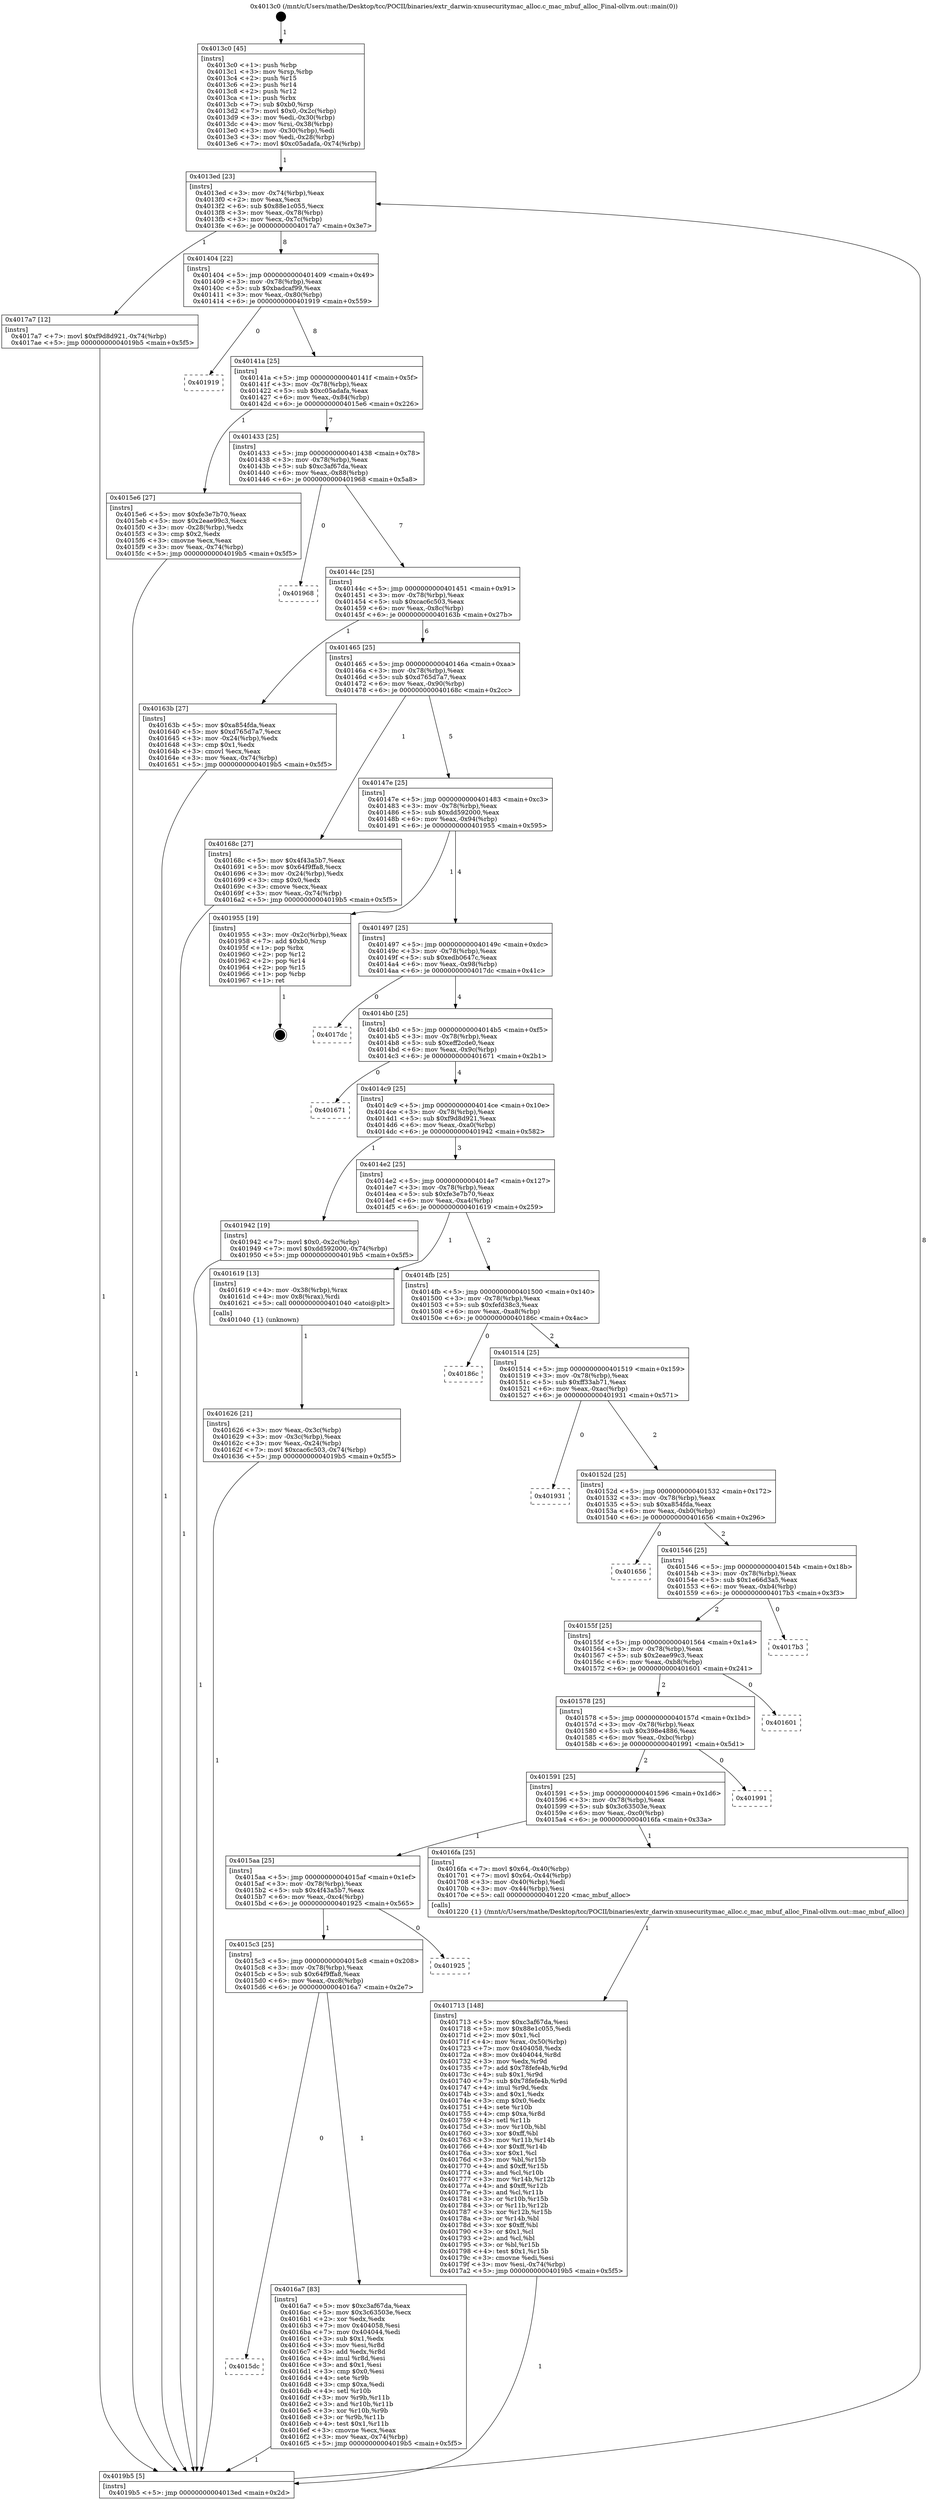 digraph "0x4013c0" {
  label = "0x4013c0 (/mnt/c/Users/mathe/Desktop/tcc/POCII/binaries/extr_darwin-xnusecuritymac_alloc.c_mac_mbuf_alloc_Final-ollvm.out::main(0))"
  labelloc = "t"
  node[shape=record]

  Entry [label="",width=0.3,height=0.3,shape=circle,fillcolor=black,style=filled]
  "0x4013ed" [label="{
     0x4013ed [23]\l
     | [instrs]\l
     &nbsp;&nbsp;0x4013ed \<+3\>: mov -0x74(%rbp),%eax\l
     &nbsp;&nbsp;0x4013f0 \<+2\>: mov %eax,%ecx\l
     &nbsp;&nbsp;0x4013f2 \<+6\>: sub $0x88e1c055,%ecx\l
     &nbsp;&nbsp;0x4013f8 \<+3\>: mov %eax,-0x78(%rbp)\l
     &nbsp;&nbsp;0x4013fb \<+3\>: mov %ecx,-0x7c(%rbp)\l
     &nbsp;&nbsp;0x4013fe \<+6\>: je 00000000004017a7 \<main+0x3e7\>\l
  }"]
  "0x4017a7" [label="{
     0x4017a7 [12]\l
     | [instrs]\l
     &nbsp;&nbsp;0x4017a7 \<+7\>: movl $0xf9d8d921,-0x74(%rbp)\l
     &nbsp;&nbsp;0x4017ae \<+5\>: jmp 00000000004019b5 \<main+0x5f5\>\l
  }"]
  "0x401404" [label="{
     0x401404 [22]\l
     | [instrs]\l
     &nbsp;&nbsp;0x401404 \<+5\>: jmp 0000000000401409 \<main+0x49\>\l
     &nbsp;&nbsp;0x401409 \<+3\>: mov -0x78(%rbp),%eax\l
     &nbsp;&nbsp;0x40140c \<+5\>: sub $0xbadcaf99,%eax\l
     &nbsp;&nbsp;0x401411 \<+3\>: mov %eax,-0x80(%rbp)\l
     &nbsp;&nbsp;0x401414 \<+6\>: je 0000000000401919 \<main+0x559\>\l
  }"]
  Exit [label="",width=0.3,height=0.3,shape=circle,fillcolor=black,style=filled,peripheries=2]
  "0x401919" [label="{
     0x401919\l
  }", style=dashed]
  "0x40141a" [label="{
     0x40141a [25]\l
     | [instrs]\l
     &nbsp;&nbsp;0x40141a \<+5\>: jmp 000000000040141f \<main+0x5f\>\l
     &nbsp;&nbsp;0x40141f \<+3\>: mov -0x78(%rbp),%eax\l
     &nbsp;&nbsp;0x401422 \<+5\>: sub $0xc05adafa,%eax\l
     &nbsp;&nbsp;0x401427 \<+6\>: mov %eax,-0x84(%rbp)\l
     &nbsp;&nbsp;0x40142d \<+6\>: je 00000000004015e6 \<main+0x226\>\l
  }"]
  "0x401713" [label="{
     0x401713 [148]\l
     | [instrs]\l
     &nbsp;&nbsp;0x401713 \<+5\>: mov $0xc3af67da,%esi\l
     &nbsp;&nbsp;0x401718 \<+5\>: mov $0x88e1c055,%edi\l
     &nbsp;&nbsp;0x40171d \<+2\>: mov $0x1,%cl\l
     &nbsp;&nbsp;0x40171f \<+4\>: mov %rax,-0x50(%rbp)\l
     &nbsp;&nbsp;0x401723 \<+7\>: mov 0x404058,%edx\l
     &nbsp;&nbsp;0x40172a \<+8\>: mov 0x404044,%r8d\l
     &nbsp;&nbsp;0x401732 \<+3\>: mov %edx,%r9d\l
     &nbsp;&nbsp;0x401735 \<+7\>: add $0x78fefe4b,%r9d\l
     &nbsp;&nbsp;0x40173c \<+4\>: sub $0x1,%r9d\l
     &nbsp;&nbsp;0x401740 \<+7\>: sub $0x78fefe4b,%r9d\l
     &nbsp;&nbsp;0x401747 \<+4\>: imul %r9d,%edx\l
     &nbsp;&nbsp;0x40174b \<+3\>: and $0x1,%edx\l
     &nbsp;&nbsp;0x40174e \<+3\>: cmp $0x0,%edx\l
     &nbsp;&nbsp;0x401751 \<+4\>: sete %r10b\l
     &nbsp;&nbsp;0x401755 \<+4\>: cmp $0xa,%r8d\l
     &nbsp;&nbsp;0x401759 \<+4\>: setl %r11b\l
     &nbsp;&nbsp;0x40175d \<+3\>: mov %r10b,%bl\l
     &nbsp;&nbsp;0x401760 \<+3\>: xor $0xff,%bl\l
     &nbsp;&nbsp;0x401763 \<+3\>: mov %r11b,%r14b\l
     &nbsp;&nbsp;0x401766 \<+4\>: xor $0xff,%r14b\l
     &nbsp;&nbsp;0x40176a \<+3\>: xor $0x1,%cl\l
     &nbsp;&nbsp;0x40176d \<+3\>: mov %bl,%r15b\l
     &nbsp;&nbsp;0x401770 \<+4\>: and $0xff,%r15b\l
     &nbsp;&nbsp;0x401774 \<+3\>: and %cl,%r10b\l
     &nbsp;&nbsp;0x401777 \<+3\>: mov %r14b,%r12b\l
     &nbsp;&nbsp;0x40177a \<+4\>: and $0xff,%r12b\l
     &nbsp;&nbsp;0x40177e \<+3\>: and %cl,%r11b\l
     &nbsp;&nbsp;0x401781 \<+3\>: or %r10b,%r15b\l
     &nbsp;&nbsp;0x401784 \<+3\>: or %r11b,%r12b\l
     &nbsp;&nbsp;0x401787 \<+3\>: xor %r12b,%r15b\l
     &nbsp;&nbsp;0x40178a \<+3\>: or %r14b,%bl\l
     &nbsp;&nbsp;0x40178d \<+3\>: xor $0xff,%bl\l
     &nbsp;&nbsp;0x401790 \<+3\>: or $0x1,%cl\l
     &nbsp;&nbsp;0x401793 \<+2\>: and %cl,%bl\l
     &nbsp;&nbsp;0x401795 \<+3\>: or %bl,%r15b\l
     &nbsp;&nbsp;0x401798 \<+4\>: test $0x1,%r15b\l
     &nbsp;&nbsp;0x40179c \<+3\>: cmovne %edi,%esi\l
     &nbsp;&nbsp;0x40179f \<+3\>: mov %esi,-0x74(%rbp)\l
     &nbsp;&nbsp;0x4017a2 \<+5\>: jmp 00000000004019b5 \<main+0x5f5\>\l
  }"]
  "0x4015e6" [label="{
     0x4015e6 [27]\l
     | [instrs]\l
     &nbsp;&nbsp;0x4015e6 \<+5\>: mov $0xfe3e7b70,%eax\l
     &nbsp;&nbsp;0x4015eb \<+5\>: mov $0x2eae99c3,%ecx\l
     &nbsp;&nbsp;0x4015f0 \<+3\>: mov -0x28(%rbp),%edx\l
     &nbsp;&nbsp;0x4015f3 \<+3\>: cmp $0x2,%edx\l
     &nbsp;&nbsp;0x4015f6 \<+3\>: cmovne %ecx,%eax\l
     &nbsp;&nbsp;0x4015f9 \<+3\>: mov %eax,-0x74(%rbp)\l
     &nbsp;&nbsp;0x4015fc \<+5\>: jmp 00000000004019b5 \<main+0x5f5\>\l
  }"]
  "0x401433" [label="{
     0x401433 [25]\l
     | [instrs]\l
     &nbsp;&nbsp;0x401433 \<+5\>: jmp 0000000000401438 \<main+0x78\>\l
     &nbsp;&nbsp;0x401438 \<+3\>: mov -0x78(%rbp),%eax\l
     &nbsp;&nbsp;0x40143b \<+5\>: sub $0xc3af67da,%eax\l
     &nbsp;&nbsp;0x401440 \<+6\>: mov %eax,-0x88(%rbp)\l
     &nbsp;&nbsp;0x401446 \<+6\>: je 0000000000401968 \<main+0x5a8\>\l
  }"]
  "0x4019b5" [label="{
     0x4019b5 [5]\l
     | [instrs]\l
     &nbsp;&nbsp;0x4019b5 \<+5\>: jmp 00000000004013ed \<main+0x2d\>\l
  }"]
  "0x4013c0" [label="{
     0x4013c0 [45]\l
     | [instrs]\l
     &nbsp;&nbsp;0x4013c0 \<+1\>: push %rbp\l
     &nbsp;&nbsp;0x4013c1 \<+3\>: mov %rsp,%rbp\l
     &nbsp;&nbsp;0x4013c4 \<+2\>: push %r15\l
     &nbsp;&nbsp;0x4013c6 \<+2\>: push %r14\l
     &nbsp;&nbsp;0x4013c8 \<+2\>: push %r12\l
     &nbsp;&nbsp;0x4013ca \<+1\>: push %rbx\l
     &nbsp;&nbsp;0x4013cb \<+7\>: sub $0xb0,%rsp\l
     &nbsp;&nbsp;0x4013d2 \<+7\>: movl $0x0,-0x2c(%rbp)\l
     &nbsp;&nbsp;0x4013d9 \<+3\>: mov %edi,-0x30(%rbp)\l
     &nbsp;&nbsp;0x4013dc \<+4\>: mov %rsi,-0x38(%rbp)\l
     &nbsp;&nbsp;0x4013e0 \<+3\>: mov -0x30(%rbp),%edi\l
     &nbsp;&nbsp;0x4013e3 \<+3\>: mov %edi,-0x28(%rbp)\l
     &nbsp;&nbsp;0x4013e6 \<+7\>: movl $0xc05adafa,-0x74(%rbp)\l
  }"]
  "0x4015dc" [label="{
     0x4015dc\l
  }", style=dashed]
  "0x401968" [label="{
     0x401968\l
  }", style=dashed]
  "0x40144c" [label="{
     0x40144c [25]\l
     | [instrs]\l
     &nbsp;&nbsp;0x40144c \<+5\>: jmp 0000000000401451 \<main+0x91\>\l
     &nbsp;&nbsp;0x401451 \<+3\>: mov -0x78(%rbp),%eax\l
     &nbsp;&nbsp;0x401454 \<+5\>: sub $0xcac6c503,%eax\l
     &nbsp;&nbsp;0x401459 \<+6\>: mov %eax,-0x8c(%rbp)\l
     &nbsp;&nbsp;0x40145f \<+6\>: je 000000000040163b \<main+0x27b\>\l
  }"]
  "0x4016a7" [label="{
     0x4016a7 [83]\l
     | [instrs]\l
     &nbsp;&nbsp;0x4016a7 \<+5\>: mov $0xc3af67da,%eax\l
     &nbsp;&nbsp;0x4016ac \<+5\>: mov $0x3c63503e,%ecx\l
     &nbsp;&nbsp;0x4016b1 \<+2\>: xor %edx,%edx\l
     &nbsp;&nbsp;0x4016b3 \<+7\>: mov 0x404058,%esi\l
     &nbsp;&nbsp;0x4016ba \<+7\>: mov 0x404044,%edi\l
     &nbsp;&nbsp;0x4016c1 \<+3\>: sub $0x1,%edx\l
     &nbsp;&nbsp;0x4016c4 \<+3\>: mov %esi,%r8d\l
     &nbsp;&nbsp;0x4016c7 \<+3\>: add %edx,%r8d\l
     &nbsp;&nbsp;0x4016ca \<+4\>: imul %r8d,%esi\l
     &nbsp;&nbsp;0x4016ce \<+3\>: and $0x1,%esi\l
     &nbsp;&nbsp;0x4016d1 \<+3\>: cmp $0x0,%esi\l
     &nbsp;&nbsp;0x4016d4 \<+4\>: sete %r9b\l
     &nbsp;&nbsp;0x4016d8 \<+3\>: cmp $0xa,%edi\l
     &nbsp;&nbsp;0x4016db \<+4\>: setl %r10b\l
     &nbsp;&nbsp;0x4016df \<+3\>: mov %r9b,%r11b\l
     &nbsp;&nbsp;0x4016e2 \<+3\>: and %r10b,%r11b\l
     &nbsp;&nbsp;0x4016e5 \<+3\>: xor %r10b,%r9b\l
     &nbsp;&nbsp;0x4016e8 \<+3\>: or %r9b,%r11b\l
     &nbsp;&nbsp;0x4016eb \<+4\>: test $0x1,%r11b\l
     &nbsp;&nbsp;0x4016ef \<+3\>: cmovne %ecx,%eax\l
     &nbsp;&nbsp;0x4016f2 \<+3\>: mov %eax,-0x74(%rbp)\l
     &nbsp;&nbsp;0x4016f5 \<+5\>: jmp 00000000004019b5 \<main+0x5f5\>\l
  }"]
  "0x40163b" [label="{
     0x40163b [27]\l
     | [instrs]\l
     &nbsp;&nbsp;0x40163b \<+5\>: mov $0xa854fda,%eax\l
     &nbsp;&nbsp;0x401640 \<+5\>: mov $0xd765d7a7,%ecx\l
     &nbsp;&nbsp;0x401645 \<+3\>: mov -0x24(%rbp),%edx\l
     &nbsp;&nbsp;0x401648 \<+3\>: cmp $0x1,%edx\l
     &nbsp;&nbsp;0x40164b \<+3\>: cmovl %ecx,%eax\l
     &nbsp;&nbsp;0x40164e \<+3\>: mov %eax,-0x74(%rbp)\l
     &nbsp;&nbsp;0x401651 \<+5\>: jmp 00000000004019b5 \<main+0x5f5\>\l
  }"]
  "0x401465" [label="{
     0x401465 [25]\l
     | [instrs]\l
     &nbsp;&nbsp;0x401465 \<+5\>: jmp 000000000040146a \<main+0xaa\>\l
     &nbsp;&nbsp;0x40146a \<+3\>: mov -0x78(%rbp),%eax\l
     &nbsp;&nbsp;0x40146d \<+5\>: sub $0xd765d7a7,%eax\l
     &nbsp;&nbsp;0x401472 \<+6\>: mov %eax,-0x90(%rbp)\l
     &nbsp;&nbsp;0x401478 \<+6\>: je 000000000040168c \<main+0x2cc\>\l
  }"]
  "0x4015c3" [label="{
     0x4015c3 [25]\l
     | [instrs]\l
     &nbsp;&nbsp;0x4015c3 \<+5\>: jmp 00000000004015c8 \<main+0x208\>\l
     &nbsp;&nbsp;0x4015c8 \<+3\>: mov -0x78(%rbp),%eax\l
     &nbsp;&nbsp;0x4015cb \<+5\>: sub $0x64f9ffa8,%eax\l
     &nbsp;&nbsp;0x4015d0 \<+6\>: mov %eax,-0xc8(%rbp)\l
     &nbsp;&nbsp;0x4015d6 \<+6\>: je 00000000004016a7 \<main+0x2e7\>\l
  }"]
  "0x40168c" [label="{
     0x40168c [27]\l
     | [instrs]\l
     &nbsp;&nbsp;0x40168c \<+5\>: mov $0x4f43a5b7,%eax\l
     &nbsp;&nbsp;0x401691 \<+5\>: mov $0x64f9ffa8,%ecx\l
     &nbsp;&nbsp;0x401696 \<+3\>: mov -0x24(%rbp),%edx\l
     &nbsp;&nbsp;0x401699 \<+3\>: cmp $0x0,%edx\l
     &nbsp;&nbsp;0x40169c \<+3\>: cmove %ecx,%eax\l
     &nbsp;&nbsp;0x40169f \<+3\>: mov %eax,-0x74(%rbp)\l
     &nbsp;&nbsp;0x4016a2 \<+5\>: jmp 00000000004019b5 \<main+0x5f5\>\l
  }"]
  "0x40147e" [label="{
     0x40147e [25]\l
     | [instrs]\l
     &nbsp;&nbsp;0x40147e \<+5\>: jmp 0000000000401483 \<main+0xc3\>\l
     &nbsp;&nbsp;0x401483 \<+3\>: mov -0x78(%rbp),%eax\l
     &nbsp;&nbsp;0x401486 \<+5\>: sub $0xdd592000,%eax\l
     &nbsp;&nbsp;0x40148b \<+6\>: mov %eax,-0x94(%rbp)\l
     &nbsp;&nbsp;0x401491 \<+6\>: je 0000000000401955 \<main+0x595\>\l
  }"]
  "0x401925" [label="{
     0x401925\l
  }", style=dashed]
  "0x401955" [label="{
     0x401955 [19]\l
     | [instrs]\l
     &nbsp;&nbsp;0x401955 \<+3\>: mov -0x2c(%rbp),%eax\l
     &nbsp;&nbsp;0x401958 \<+7\>: add $0xb0,%rsp\l
     &nbsp;&nbsp;0x40195f \<+1\>: pop %rbx\l
     &nbsp;&nbsp;0x401960 \<+2\>: pop %r12\l
     &nbsp;&nbsp;0x401962 \<+2\>: pop %r14\l
     &nbsp;&nbsp;0x401964 \<+2\>: pop %r15\l
     &nbsp;&nbsp;0x401966 \<+1\>: pop %rbp\l
     &nbsp;&nbsp;0x401967 \<+1\>: ret\l
  }"]
  "0x401497" [label="{
     0x401497 [25]\l
     | [instrs]\l
     &nbsp;&nbsp;0x401497 \<+5\>: jmp 000000000040149c \<main+0xdc\>\l
     &nbsp;&nbsp;0x40149c \<+3\>: mov -0x78(%rbp),%eax\l
     &nbsp;&nbsp;0x40149f \<+5\>: sub $0xedb0647c,%eax\l
     &nbsp;&nbsp;0x4014a4 \<+6\>: mov %eax,-0x98(%rbp)\l
     &nbsp;&nbsp;0x4014aa \<+6\>: je 00000000004017dc \<main+0x41c\>\l
  }"]
  "0x4015aa" [label="{
     0x4015aa [25]\l
     | [instrs]\l
     &nbsp;&nbsp;0x4015aa \<+5\>: jmp 00000000004015af \<main+0x1ef\>\l
     &nbsp;&nbsp;0x4015af \<+3\>: mov -0x78(%rbp),%eax\l
     &nbsp;&nbsp;0x4015b2 \<+5\>: sub $0x4f43a5b7,%eax\l
     &nbsp;&nbsp;0x4015b7 \<+6\>: mov %eax,-0xc4(%rbp)\l
     &nbsp;&nbsp;0x4015bd \<+6\>: je 0000000000401925 \<main+0x565\>\l
  }"]
  "0x4017dc" [label="{
     0x4017dc\l
  }", style=dashed]
  "0x4014b0" [label="{
     0x4014b0 [25]\l
     | [instrs]\l
     &nbsp;&nbsp;0x4014b0 \<+5\>: jmp 00000000004014b5 \<main+0xf5\>\l
     &nbsp;&nbsp;0x4014b5 \<+3\>: mov -0x78(%rbp),%eax\l
     &nbsp;&nbsp;0x4014b8 \<+5\>: sub $0xeff2cde0,%eax\l
     &nbsp;&nbsp;0x4014bd \<+6\>: mov %eax,-0x9c(%rbp)\l
     &nbsp;&nbsp;0x4014c3 \<+6\>: je 0000000000401671 \<main+0x2b1\>\l
  }"]
  "0x4016fa" [label="{
     0x4016fa [25]\l
     | [instrs]\l
     &nbsp;&nbsp;0x4016fa \<+7\>: movl $0x64,-0x40(%rbp)\l
     &nbsp;&nbsp;0x401701 \<+7\>: movl $0x64,-0x44(%rbp)\l
     &nbsp;&nbsp;0x401708 \<+3\>: mov -0x40(%rbp),%edi\l
     &nbsp;&nbsp;0x40170b \<+3\>: mov -0x44(%rbp),%esi\l
     &nbsp;&nbsp;0x40170e \<+5\>: call 0000000000401220 \<mac_mbuf_alloc\>\l
     | [calls]\l
     &nbsp;&nbsp;0x401220 \{1\} (/mnt/c/Users/mathe/Desktop/tcc/POCII/binaries/extr_darwin-xnusecuritymac_alloc.c_mac_mbuf_alloc_Final-ollvm.out::mac_mbuf_alloc)\l
  }"]
  "0x401671" [label="{
     0x401671\l
  }", style=dashed]
  "0x4014c9" [label="{
     0x4014c9 [25]\l
     | [instrs]\l
     &nbsp;&nbsp;0x4014c9 \<+5\>: jmp 00000000004014ce \<main+0x10e\>\l
     &nbsp;&nbsp;0x4014ce \<+3\>: mov -0x78(%rbp),%eax\l
     &nbsp;&nbsp;0x4014d1 \<+5\>: sub $0xf9d8d921,%eax\l
     &nbsp;&nbsp;0x4014d6 \<+6\>: mov %eax,-0xa0(%rbp)\l
     &nbsp;&nbsp;0x4014dc \<+6\>: je 0000000000401942 \<main+0x582\>\l
  }"]
  "0x401591" [label="{
     0x401591 [25]\l
     | [instrs]\l
     &nbsp;&nbsp;0x401591 \<+5\>: jmp 0000000000401596 \<main+0x1d6\>\l
     &nbsp;&nbsp;0x401596 \<+3\>: mov -0x78(%rbp),%eax\l
     &nbsp;&nbsp;0x401599 \<+5\>: sub $0x3c63503e,%eax\l
     &nbsp;&nbsp;0x40159e \<+6\>: mov %eax,-0xc0(%rbp)\l
     &nbsp;&nbsp;0x4015a4 \<+6\>: je 00000000004016fa \<main+0x33a\>\l
  }"]
  "0x401942" [label="{
     0x401942 [19]\l
     | [instrs]\l
     &nbsp;&nbsp;0x401942 \<+7\>: movl $0x0,-0x2c(%rbp)\l
     &nbsp;&nbsp;0x401949 \<+7\>: movl $0xdd592000,-0x74(%rbp)\l
     &nbsp;&nbsp;0x401950 \<+5\>: jmp 00000000004019b5 \<main+0x5f5\>\l
  }"]
  "0x4014e2" [label="{
     0x4014e2 [25]\l
     | [instrs]\l
     &nbsp;&nbsp;0x4014e2 \<+5\>: jmp 00000000004014e7 \<main+0x127\>\l
     &nbsp;&nbsp;0x4014e7 \<+3\>: mov -0x78(%rbp),%eax\l
     &nbsp;&nbsp;0x4014ea \<+5\>: sub $0xfe3e7b70,%eax\l
     &nbsp;&nbsp;0x4014ef \<+6\>: mov %eax,-0xa4(%rbp)\l
     &nbsp;&nbsp;0x4014f5 \<+6\>: je 0000000000401619 \<main+0x259\>\l
  }"]
  "0x401991" [label="{
     0x401991\l
  }", style=dashed]
  "0x401619" [label="{
     0x401619 [13]\l
     | [instrs]\l
     &nbsp;&nbsp;0x401619 \<+4\>: mov -0x38(%rbp),%rax\l
     &nbsp;&nbsp;0x40161d \<+4\>: mov 0x8(%rax),%rdi\l
     &nbsp;&nbsp;0x401621 \<+5\>: call 0000000000401040 \<atoi@plt\>\l
     | [calls]\l
     &nbsp;&nbsp;0x401040 \{1\} (unknown)\l
  }"]
  "0x4014fb" [label="{
     0x4014fb [25]\l
     | [instrs]\l
     &nbsp;&nbsp;0x4014fb \<+5\>: jmp 0000000000401500 \<main+0x140\>\l
     &nbsp;&nbsp;0x401500 \<+3\>: mov -0x78(%rbp),%eax\l
     &nbsp;&nbsp;0x401503 \<+5\>: sub $0xfefd38c3,%eax\l
     &nbsp;&nbsp;0x401508 \<+6\>: mov %eax,-0xa8(%rbp)\l
     &nbsp;&nbsp;0x40150e \<+6\>: je 000000000040186c \<main+0x4ac\>\l
  }"]
  "0x401626" [label="{
     0x401626 [21]\l
     | [instrs]\l
     &nbsp;&nbsp;0x401626 \<+3\>: mov %eax,-0x3c(%rbp)\l
     &nbsp;&nbsp;0x401629 \<+3\>: mov -0x3c(%rbp),%eax\l
     &nbsp;&nbsp;0x40162c \<+3\>: mov %eax,-0x24(%rbp)\l
     &nbsp;&nbsp;0x40162f \<+7\>: movl $0xcac6c503,-0x74(%rbp)\l
     &nbsp;&nbsp;0x401636 \<+5\>: jmp 00000000004019b5 \<main+0x5f5\>\l
  }"]
  "0x401578" [label="{
     0x401578 [25]\l
     | [instrs]\l
     &nbsp;&nbsp;0x401578 \<+5\>: jmp 000000000040157d \<main+0x1bd\>\l
     &nbsp;&nbsp;0x40157d \<+3\>: mov -0x78(%rbp),%eax\l
     &nbsp;&nbsp;0x401580 \<+5\>: sub $0x398e4886,%eax\l
     &nbsp;&nbsp;0x401585 \<+6\>: mov %eax,-0xbc(%rbp)\l
     &nbsp;&nbsp;0x40158b \<+6\>: je 0000000000401991 \<main+0x5d1\>\l
  }"]
  "0x40186c" [label="{
     0x40186c\l
  }", style=dashed]
  "0x401514" [label="{
     0x401514 [25]\l
     | [instrs]\l
     &nbsp;&nbsp;0x401514 \<+5\>: jmp 0000000000401519 \<main+0x159\>\l
     &nbsp;&nbsp;0x401519 \<+3\>: mov -0x78(%rbp),%eax\l
     &nbsp;&nbsp;0x40151c \<+5\>: sub $0xff33ab71,%eax\l
     &nbsp;&nbsp;0x401521 \<+6\>: mov %eax,-0xac(%rbp)\l
     &nbsp;&nbsp;0x401527 \<+6\>: je 0000000000401931 \<main+0x571\>\l
  }"]
  "0x401601" [label="{
     0x401601\l
  }", style=dashed]
  "0x401931" [label="{
     0x401931\l
  }", style=dashed]
  "0x40152d" [label="{
     0x40152d [25]\l
     | [instrs]\l
     &nbsp;&nbsp;0x40152d \<+5\>: jmp 0000000000401532 \<main+0x172\>\l
     &nbsp;&nbsp;0x401532 \<+3\>: mov -0x78(%rbp),%eax\l
     &nbsp;&nbsp;0x401535 \<+5\>: sub $0xa854fda,%eax\l
     &nbsp;&nbsp;0x40153a \<+6\>: mov %eax,-0xb0(%rbp)\l
     &nbsp;&nbsp;0x401540 \<+6\>: je 0000000000401656 \<main+0x296\>\l
  }"]
  "0x40155f" [label="{
     0x40155f [25]\l
     | [instrs]\l
     &nbsp;&nbsp;0x40155f \<+5\>: jmp 0000000000401564 \<main+0x1a4\>\l
     &nbsp;&nbsp;0x401564 \<+3\>: mov -0x78(%rbp),%eax\l
     &nbsp;&nbsp;0x401567 \<+5\>: sub $0x2eae99c3,%eax\l
     &nbsp;&nbsp;0x40156c \<+6\>: mov %eax,-0xb8(%rbp)\l
     &nbsp;&nbsp;0x401572 \<+6\>: je 0000000000401601 \<main+0x241\>\l
  }"]
  "0x401656" [label="{
     0x401656\l
  }", style=dashed]
  "0x401546" [label="{
     0x401546 [25]\l
     | [instrs]\l
     &nbsp;&nbsp;0x401546 \<+5\>: jmp 000000000040154b \<main+0x18b\>\l
     &nbsp;&nbsp;0x40154b \<+3\>: mov -0x78(%rbp),%eax\l
     &nbsp;&nbsp;0x40154e \<+5\>: sub $0x1e66d3a5,%eax\l
     &nbsp;&nbsp;0x401553 \<+6\>: mov %eax,-0xb4(%rbp)\l
     &nbsp;&nbsp;0x401559 \<+6\>: je 00000000004017b3 \<main+0x3f3\>\l
  }"]
  "0x4017b3" [label="{
     0x4017b3\l
  }", style=dashed]
  Entry -> "0x4013c0" [label=" 1"]
  "0x4013ed" -> "0x4017a7" [label=" 1"]
  "0x4013ed" -> "0x401404" [label=" 8"]
  "0x401955" -> Exit [label=" 1"]
  "0x401404" -> "0x401919" [label=" 0"]
  "0x401404" -> "0x40141a" [label=" 8"]
  "0x401942" -> "0x4019b5" [label=" 1"]
  "0x40141a" -> "0x4015e6" [label=" 1"]
  "0x40141a" -> "0x401433" [label=" 7"]
  "0x4015e6" -> "0x4019b5" [label=" 1"]
  "0x4013c0" -> "0x4013ed" [label=" 1"]
  "0x4019b5" -> "0x4013ed" [label=" 8"]
  "0x4017a7" -> "0x4019b5" [label=" 1"]
  "0x401433" -> "0x401968" [label=" 0"]
  "0x401433" -> "0x40144c" [label=" 7"]
  "0x401713" -> "0x4019b5" [label=" 1"]
  "0x40144c" -> "0x40163b" [label=" 1"]
  "0x40144c" -> "0x401465" [label=" 6"]
  "0x4016fa" -> "0x401713" [label=" 1"]
  "0x401465" -> "0x40168c" [label=" 1"]
  "0x401465" -> "0x40147e" [label=" 5"]
  "0x4015c3" -> "0x4015dc" [label=" 0"]
  "0x40147e" -> "0x401955" [label=" 1"]
  "0x40147e" -> "0x401497" [label=" 4"]
  "0x4015c3" -> "0x4016a7" [label=" 1"]
  "0x401497" -> "0x4017dc" [label=" 0"]
  "0x401497" -> "0x4014b0" [label=" 4"]
  "0x4015aa" -> "0x4015c3" [label=" 1"]
  "0x4014b0" -> "0x401671" [label=" 0"]
  "0x4014b0" -> "0x4014c9" [label=" 4"]
  "0x4015aa" -> "0x401925" [label=" 0"]
  "0x4014c9" -> "0x401942" [label=" 1"]
  "0x4014c9" -> "0x4014e2" [label=" 3"]
  "0x401591" -> "0x4015aa" [label=" 1"]
  "0x4014e2" -> "0x401619" [label=" 1"]
  "0x4014e2" -> "0x4014fb" [label=" 2"]
  "0x401619" -> "0x401626" [label=" 1"]
  "0x401626" -> "0x4019b5" [label=" 1"]
  "0x40163b" -> "0x4019b5" [label=" 1"]
  "0x40168c" -> "0x4019b5" [label=" 1"]
  "0x401591" -> "0x4016fa" [label=" 1"]
  "0x4014fb" -> "0x40186c" [label=" 0"]
  "0x4014fb" -> "0x401514" [label=" 2"]
  "0x401578" -> "0x401591" [label=" 2"]
  "0x401514" -> "0x401931" [label=" 0"]
  "0x401514" -> "0x40152d" [label=" 2"]
  "0x401578" -> "0x401991" [label=" 0"]
  "0x40152d" -> "0x401656" [label=" 0"]
  "0x40152d" -> "0x401546" [label=" 2"]
  "0x40155f" -> "0x401578" [label=" 2"]
  "0x401546" -> "0x4017b3" [label=" 0"]
  "0x401546" -> "0x40155f" [label=" 2"]
  "0x4016a7" -> "0x4019b5" [label=" 1"]
  "0x40155f" -> "0x401601" [label=" 0"]
}
